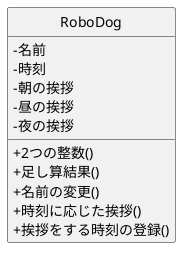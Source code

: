 @startuml Robodogクラス図
skinparam classAttributeIconSize 0
hide circle

class RoboDog {
 -名前
 -時刻
 -朝の挨拶
 -昼の挨拶
 -夜の挨拶
 +2つの整数()
 +足し算結果()
 +名前の変更()
 +時刻に応じた挨拶()
 +挨拶をする時刻の登録()
}

@enduml

